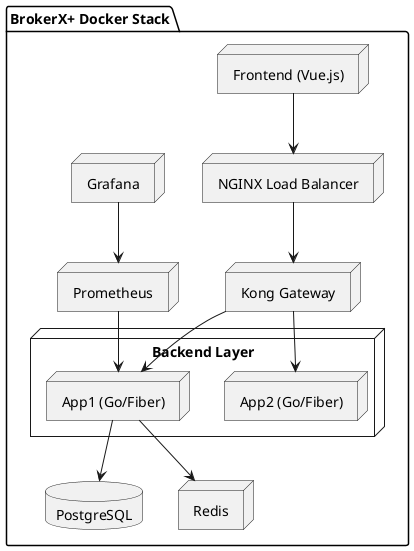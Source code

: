 @startuml
package "BrokerX+ Docker Stack" {
  node "Frontend (Vue.js)" as FE
  node "NGINX Load Balancer" as NGINX
  node "Kong Gateway" as Kong

  node "Backend Layer" {
    node "App1 (Go/Fiber)" as App1
    node "App2 (Go/Fiber)" as App2
  }

  database "PostgreSQL" as DB
  node "Redis" as Redis
  node "Prometheus" as Prom
  node "Grafana" as Graf
}

FE --> NGINX
NGINX --> Kong
Kong --> App1
Kong --> App2
App1 --> DB
App1 --> Redis
Prom --> App1
Graf --> Prom
@enduml
